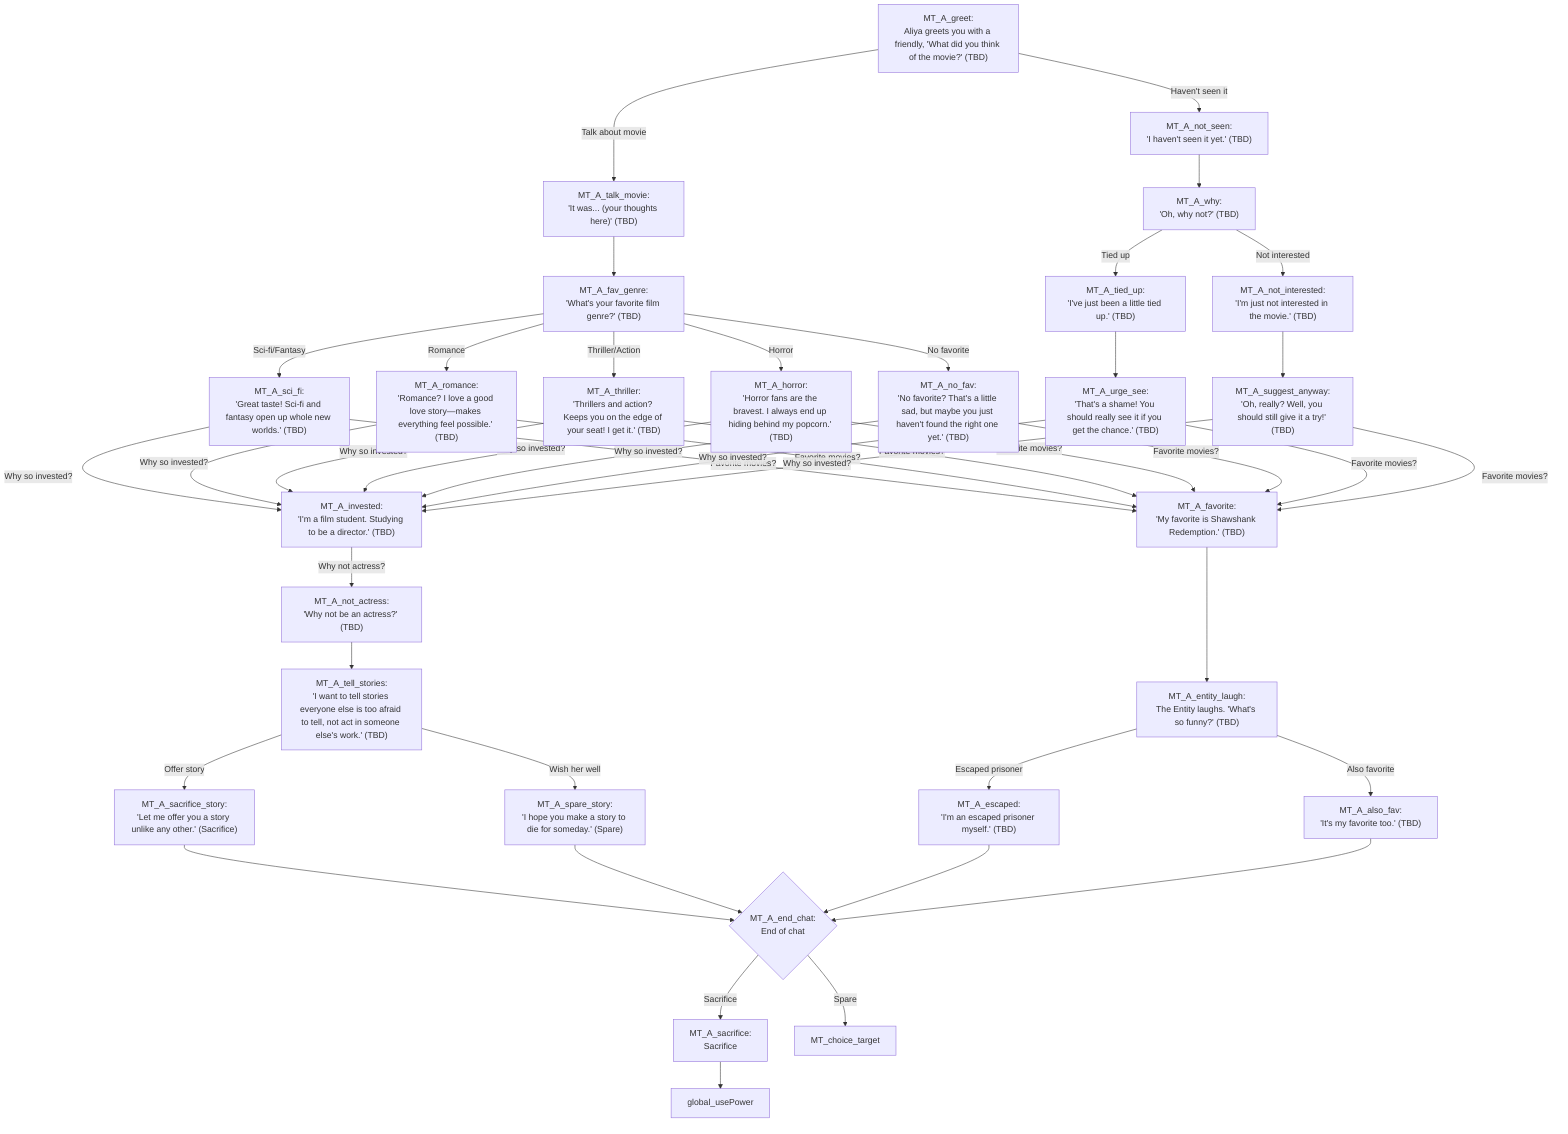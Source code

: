 flowchart TD
direction LR
MT_A_greet["MT_A_greet:<br/>Aliya greets you with a friendly, 'What did you think of the movie?' (TBD)"] -->|Talk about movie| MT_A_talk_movie
MT_A_greet -->|Haven't seen it| MT_A_not_seen
MT_A_talk_movie["MT_A_talk_movie:<br/>'It was... (your thoughts here)' (TBD)"] --> MT_A_fav_genre
MT_A_fav_genre["MT_A_fav_genre:<br/>'What's your favorite film genre?' (TBD)"] -->|Sci-fi/Fantasy| MT_A_sci_fi
MT_A_fav_genre -->|Romance| MT_A_romance
MT_A_fav_genre -->|Thriller/Action| MT_A_thriller
MT_A_fav_genre -->|Horror| MT_A_horror
MT_A_fav_genre -->|No favorite| MT_A_no_fav
MT_A_sci_fi["MT_A_sci_fi:<br/>'Great taste! Sci-fi and fantasy open up whole new worlds.' (TBD)"] -->|Why so invested?| MT_A_invested
MT_A_sci_fi -->|Favorite movies?| MT_A_favorite
MT_A_romance["MT_A_romance:<br/>'Romance? I love a good love story—makes everything feel possible.' (TBD)"] -->|Why so invested?| MT_A_invested
MT_A_romance -->|Favorite movies?| MT_A_favorite
MT_A_thriller["MT_A_thriller:<br/>'Thrillers and action? Keeps you on the edge of your seat! I get it.' (TBD)"] -->|Why so invested?| MT_A_invested
MT_A_thriller -->|Favorite movies?| MT_A_favorite
MT_A_horror["MT_A_horror:<br/>'Horror fans are the bravest. I always end up hiding behind my popcorn.' (TBD)"] -->|Why so invested?| MT_A_invested
MT_A_horror -->|Favorite movies?| MT_A_favorite
MT_A_no_fav["MT_A_no_fav:<br/>'No favorite? That's a little sad, but maybe you just haven't found the right one yet.' (TBD)"] -->|Why so invested?| MT_A_invested
MT_A_no_fav -->|Favorite movies?| MT_A_favorite
MT_A_not_seen["MT_A_not_seen:<br/>'I haven't seen it yet.' (TBD)"] --> MT_A_why
MT_A_why["MT_A_why:<br/>'Oh, why not?' (TBD)"] -->|Tied up| MT_A_tied_up
MT_A_why -->|Not interested| MT_A_not_interested
MT_A_tied_up["MT_A_tied_up:<br/>'I've just been a little tied up.' (TBD)"] --> MT_A_urge_see
MT_A_urge_see["MT_A_urge_see:<br/>'That's a shame! You should really see it if you get the chance.' (TBD)"] -->|Why so invested?| MT_A_invested
MT_A_urge_see -->|Favorite movies?| MT_A_favorite
MT_A_not_interested["MT_A_not_interested:<br/>'I'm just not interested in the movie.' (TBD)"] --> MT_A_suggest_anyway
MT_A_suggest_anyway["MT_A_suggest_anyway:<br/>'Oh, really? Well, you should still give it a try!' (TBD)"] -->|Why so invested?| MT_A_invested
MT_A_suggest_anyway -->|Favorite movies?| MT_A_favorite
MT_A_invested["MT_A_invested:<br/>'I'm a film student. Studying to be a director.' (TBD)"] -->|Why not actress?| MT_A_not_actress
MT_A_not_actress["MT_A_not_actress:<br/>'Why not be an actress?' (TBD)"] --> MT_A_tell_stories
MT_A_tell_stories["MT_A_tell_stories:<br/>'I want to tell stories everyone else is too afraid to tell, not act in someone else's work.' (TBD)"] -->|Offer story| MT_A_sacrifice_story
MT_A_tell_stories -->|Wish her well| MT_A_spare_story
MT_A_sacrifice_story["MT_A_sacrifice_story:<br/>'Let me offer you a story unlike any other.' (Sacrifice)"] --> MT_A_end_chat
MT_A_spare_story["MT_A_spare_story:<br/>'I hope you make a story to die for someday.' (Spare)"] --> MT_A_end_chat
MT_A_favorite["MT_A_favorite:<br/>'My favorite is Shawshank Redemption.' (TBD)"] --> MT_A_entity_laugh
MT_A_entity_laugh["MT_A_entity_laugh:<br/>The Entity laughs. 'What's so funny?' (TBD)"] -->|Escaped prisoner| MT_A_escaped
MT_A_entity_laugh -->|Also favorite| MT_A_also_fav
MT_A_escaped["MT_A_escaped:<br/>'I'm an escaped prisoner myself.' (TBD)"] --> MT_A_end_chat
MT_A_also_fav["MT_A_also_fav:<br/>'It's my favorite too.' (TBD)"] --> MT_A_end_chat
MT_A_end_chat{"MT_A_end_chat:<br/>End of chat"} -->|Sacrifice| MT_A_sacrifice
MT_A_end_chat -->|Spare| MT_choice_target
MT_A_sacrifice["MT_A_sacrifice:<br/>Sacrifice"] --> global_usePower